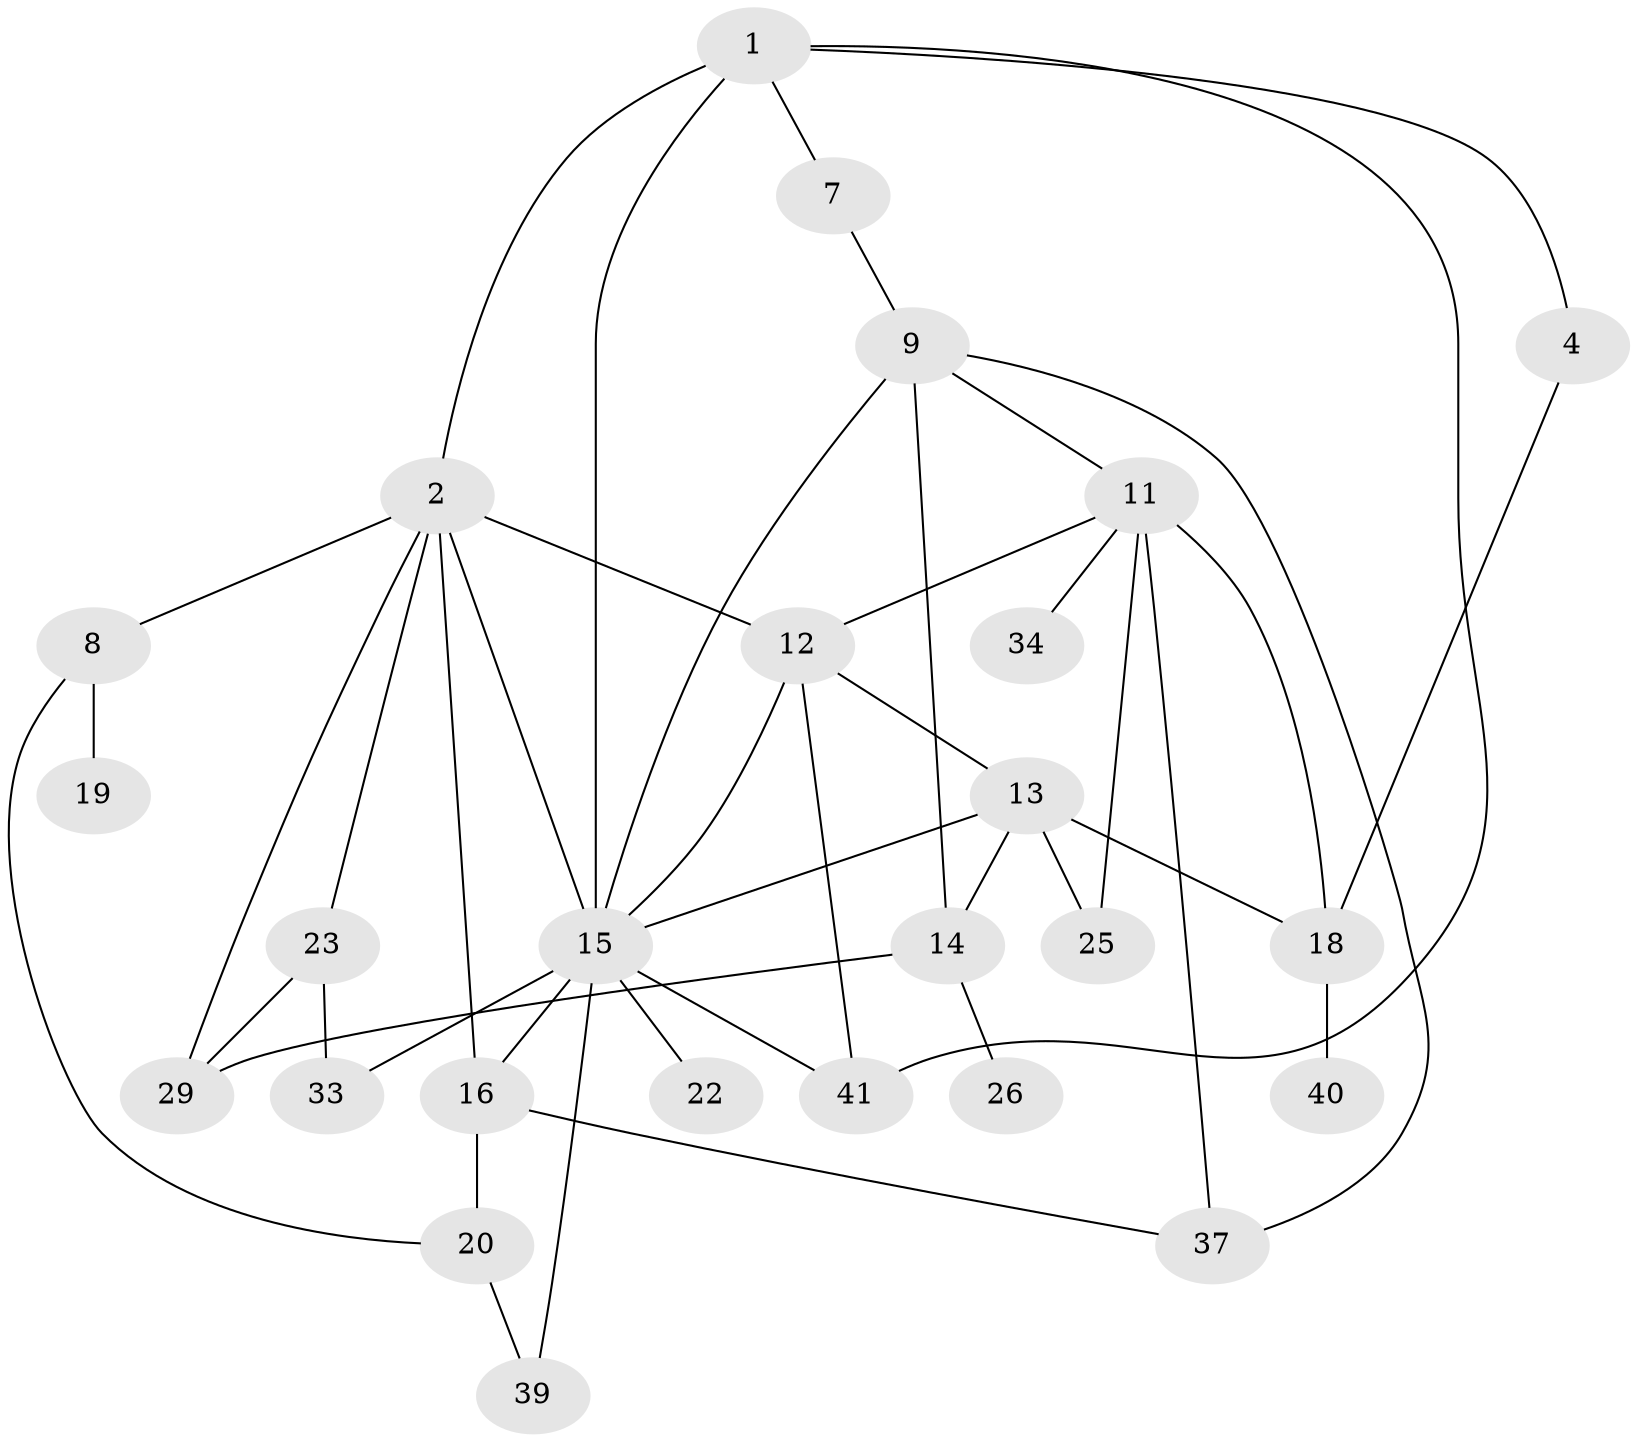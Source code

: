 // original degree distribution, {5: 0.11320754716981132, 6: 0.018867924528301886, 3: 0.24528301886792453, 2: 0.3018867924528302, 4: 0.11320754716981132, 7: 0.018867924528301886, 1: 0.18867924528301888}
// Generated by graph-tools (version 1.1) at 2025/13/03/09/25 04:13:30]
// undirected, 26 vertices, 44 edges
graph export_dot {
graph [start="1"]
  node [color=gray90,style=filled];
  1 [super="+6"];
  2 [super="+24+17+3"];
  4;
  7;
  8;
  9 [super="+10"];
  11 [super="+28+47"];
  12 [super="+27"];
  13 [super="+30"];
  14;
  15 [super="+36+43+31"];
  16 [super="+35"];
  18 [super="+52+51"];
  19;
  20 [super="+38"];
  22;
  23;
  25 [super="+48"];
  26;
  29;
  33;
  34;
  37 [super="+44+45"];
  39;
  40;
  41 [super="+49"];
  1 -- 2;
  1 -- 4;
  1 -- 15 [weight=2];
  1 -- 41;
  1 -- 7;
  2 -- 16 [weight=2];
  2 -- 12;
  2 -- 23;
  2 -- 8;
  2 -- 29;
  2 -- 15;
  4 -- 18;
  7 -- 9;
  8 -- 19;
  8 -- 20;
  9 -- 37;
  9 -- 11;
  9 -- 14;
  9 -- 15;
  11 -- 12;
  11 -- 25 [weight=2];
  11 -- 34;
  11 -- 37;
  11 -- 18;
  12 -- 13;
  12 -- 41;
  12 -- 15;
  13 -- 15;
  13 -- 25;
  13 -- 18;
  13 -- 14;
  14 -- 26;
  14 -- 29;
  15 -- 22;
  15 -- 16;
  15 -- 33;
  15 -- 39;
  15 -- 41;
  16 -- 20;
  16 -- 37;
  18 -- 40;
  20 -- 39;
  23 -- 33;
  23 -- 29;
}
